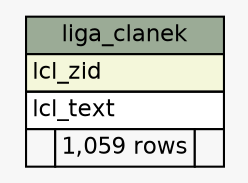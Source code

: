 // dot 2.38.0 on Mac OS X 10.9.4
// SchemaSpy rev 590
digraph "liga_clanek" {
  graph [
    rankdir="RL"
    bgcolor="#f7f7f7"
    nodesep="0.18"
    ranksep="0.46"
    fontname="Helvetica"
    fontsize="11"
  ];
  node [
    fontname="Helvetica"
    fontsize="11"
    shape="plaintext"
  ];
  edge [
    arrowsize="0.8"
  ];
  "liga_clanek" [
    label=<
    <TABLE BORDER="0" CELLBORDER="1" CELLSPACING="0" BGCOLOR="#ffffff">
      <TR><TD COLSPAN="3" BGCOLOR="#9bab96" ALIGN="CENTER">liga_clanek</TD></TR>
      <TR><TD PORT="lcl_zid" COLSPAN="3" BGCOLOR="#f4f7da" ALIGN="LEFT">lcl_zid</TD></TR>
      <TR><TD PORT="lcl_text" COLSPAN="3" ALIGN="LEFT">lcl_text</TD></TR>
      <TR><TD ALIGN="LEFT" BGCOLOR="#f7f7f7">  </TD><TD ALIGN="RIGHT" BGCOLOR="#f7f7f7">1,059 rows</TD><TD ALIGN="RIGHT" BGCOLOR="#f7f7f7">  </TD></TR>
    </TABLE>>
    URL="tables/liga_clanek.html"
    tooltip="liga_clanek"
  ];
}
